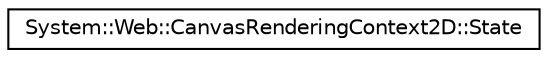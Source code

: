 digraph G
{
  edge [fontname="Helvetica",fontsize="10",labelfontname="Helvetica",labelfontsize="10"];
  node [fontname="Helvetica",fontsize="10",shape=record];
  rankdir="LR";
  Node1 [label="System::Web::CanvasRenderingContext2D::State",height=0.2,width=0.4,color="black", fillcolor="white", style="filled",URL="$class_system_1_1_web_1_1_canvas_rendering_context2_d_1_1_state.html"];
}
